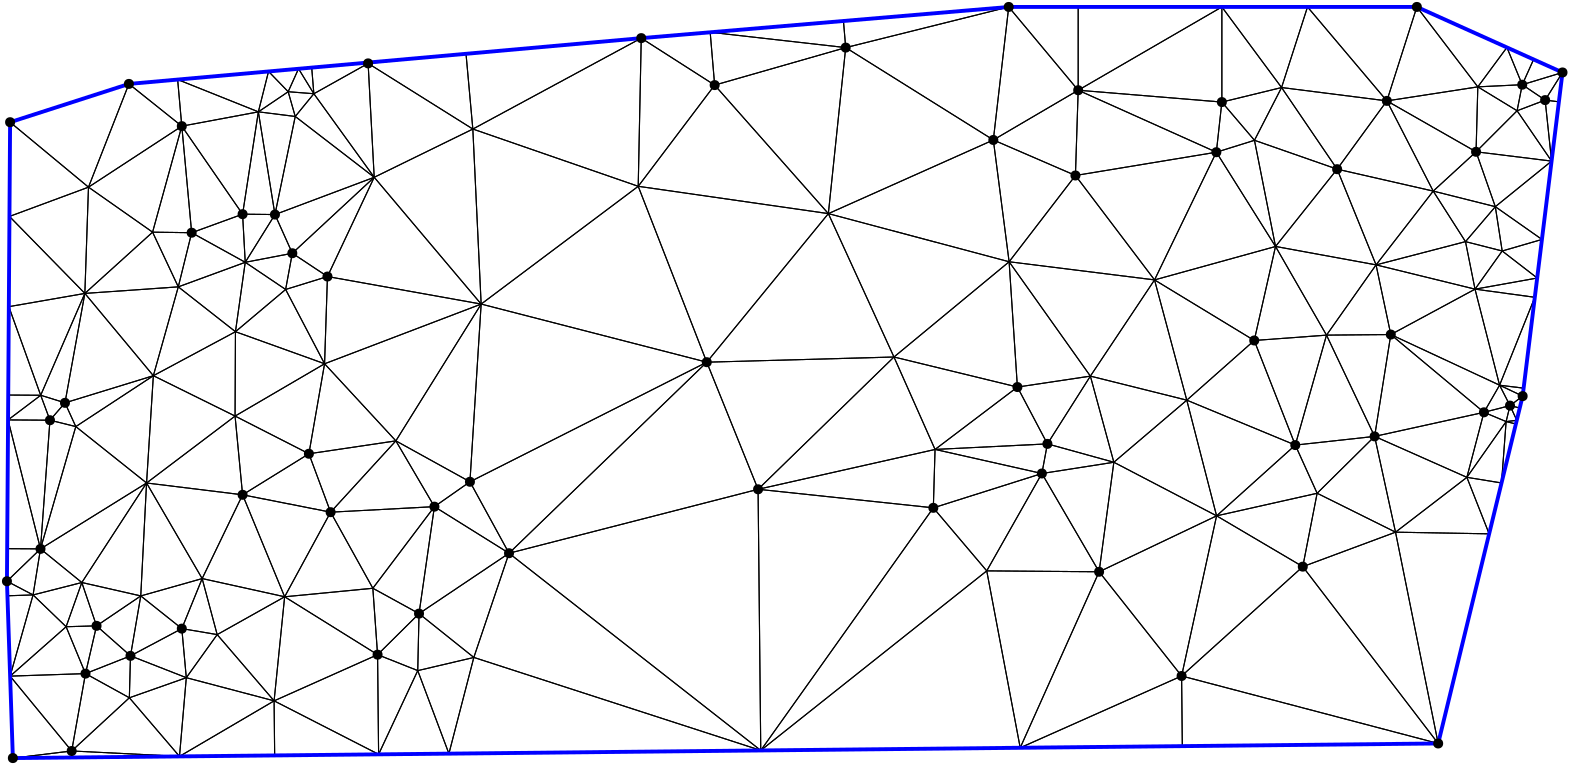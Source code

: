 <?xml version="1.0"?>
<!DOCTYPE ipe SYSTEM "ipe.dtd">
<ipe version="70218" creator="Ipe 7.2.24">
<info created="D:20221020151441" modified="D:20221020151441"/>
<ipestyle name="basic">
<symbol name="mark/disk(sx)" transformations="translations">
<path fill="sym-stroke">
0.6 0 0 0.6 0 0 e
</path>
</symbol>
<anglesize name="22.5 deg" value="22.5"/>
<anglesize name="30 deg" value="30"/>
<anglesize name="45 deg" value="45"/>
<anglesize name="60 deg" value="60"/>
<anglesize name="90 deg" value="90"/>
<arrowsize name="large" value="10"/>
<arrowsize name="small" value="5"/>
<arrowsize name="tiny" value="3"/>
<color name="blue" value="0 0 1"/>
<color name="gray" value="0.745"/>
<color name="green" value="0 1 0"/>
<color name="red" value="1 0 0"/>
<color name="pink" value="1 0.753 0.796"/>
<pen name="heavier" value="0.8"/>
<pen name="fat" value="1.4"/>
<pen name="ultrafat" value="2"/>
<gridsize name="16 pts (~6 mm)" value="16"/>
<gridsize name="32 pts (~12 mm)" value="32"/>
<gridsize name="4 pts" value="4"/>
<gridsize name="8 pts (~3 mm)" value="8"/>
<opacity name="10%" value="0.1"/>
<opacity name="25%" value="0.25"/>
<opacity name="50%" value="0.5"/>
<opacity name="75%" value="0.75"/>
<symbolsize name="large" value="5"/>
<symbolsize name="small" value="2"/>
<symbolsize name="tiny" value="1.1"/>
<textsize name="huge" value="\huge"/>
<textsize name="large" value="\large"/>
<textsize name="small" value="\small"/>
<textsize name="tiny" value="	iny"/>
<tiling name="falling" angle="-60" step="4" width="1"/>
<tiling name="rising" angle="30" step="4" width="1"/>
</ipestyle>
<page>
<layer name="hull"/>
<layer name="constraints"/>
<layer name="triangulation"/>
<layer name="obtuse"/>
<layer name="blub"/>
<layer name="problems"/>
<view layers="hull constraints triangulation obtuse blub" active="triangulation"/>
<path layer="triangulation" stroke="black">
44.2771 302.409 m 
17.1437 301.5 l 
</path>
<path layer="triangulation" stroke="black">
17.1437 301.5 m 
39.3037 274.558 l 
</path>
<path layer="triangulation" stroke="black">
39.3037 274.558 m 
44.2771 302.409 l 
</path>
<path layer="triangulation" stroke="black">
186.715 435.441 m 
182.679 371.467 l 
</path>
<path layer="triangulation" stroke="black">
182.679 371.467 m 
267.936 414.522 l 
</path>
<path layer="triangulation" stroke="black">
267.936 414.522 m 
186.715 435.441 l 
</path>
<path layer="triangulation" stroke="black">
91.6816 316.452 m 
78.9485 318.607 l 
</path>
<path layer="triangulation" stroke="black">
78.9485 318.607 m 
80.5694 300.939 l 
</path>
<path layer="triangulation" stroke="black">
80.5694 300.939 m 
91.6816 316.452 l 
</path>
<path layer="triangulation" stroke="black">
60.0697 293.71 m 
44.2771 302.409 l 
</path>
<path layer="triangulation" stroke="black">
44.2771 302.409 m 
39.3037 274.558 l 
</path>
<path layer="triangulation" stroke="black">
39.3037 274.558 m 
60.0697 293.71 l 
</path>
<path layer="triangulation" stroke="black">
196.746 345.748 m 
182.679 371.467 l 
</path>
<path layer="triangulation" stroke="black">
182.679 371.467 m 
169.89 362.515 l 
</path>
<path layer="triangulation" stroke="black">
169.89 362.515 m 
196.746 345.748 l 
</path>
<path layer="triangulation" stroke="black">
196.746 345.748 m 
267.936 414.522 l 
</path>
<path layer="triangulation" stroke="black">
267.936 414.522 m 
182.679 371.467 l 
</path>
<path layer="triangulation" stroke="black">
182.679 371.467 m 
196.746 345.748 l 
</path>
<path layer="triangulation" stroke="black">
25.4019 330.734 m 
28.0782 347.311 l 
</path>
<path layer="triangulation" stroke="black">
28.0782 347.311 m 
16 335.659 l 
</path>
<path layer="triangulation" stroke="black">
16 335.659 m 
25.4019 330.734 l 
</path>
<path layer="triangulation" stroke="black">
148.214 481.087 m 
146.018 522.089 l 
</path>
<path layer="triangulation" stroke="black">
146.018 522.089 m 
126.487 511.166 l 
</path>
<path layer="triangulation" stroke="black">
126.487 511.166 m 
148.214 481.087 l 
</path>
<path layer="triangulation" stroke="black">
130.347 413.955 m 
98.1235 395.123 l 
</path>
<path layer="triangulation" stroke="black">
98.1235 395.123 m 
124.703 381.556 l 
</path>
<path layer="triangulation" stroke="black">
124.703 381.556 m 
130.347 413.955 l 
</path>
<path layer="triangulation" stroke="black">
98.2633 425.492 m 
101.785 450.483 l 
</path>
<path layer="triangulation" stroke="black">
101.785 450.483 m 
77.6842 441.642 l 
</path>
<path layer="triangulation" stroke="black">
77.6842 441.642 m 
98.2633 425.492 l 
</path>
<path layer="triangulation" stroke="black">
115.971 330.07 m 
86.277 336.622 l 
</path>
<path layer="triangulation" stroke="black">
86.277 336.622 m 
91.6816 316.452 l 
</path>
<path layer="triangulation" stroke="black">
91.6816 316.452 m 
115.971 330.07 l 
</path>
<path layer="triangulation" stroke="black">
453.371 542.409 m 
401.648 512.426 l 
</path>
<path layer="triangulation" stroke="black">
401.648 512.426 m 
453.371 508.163 l 
</path>
<path layer="triangulation" stroke="black">
453.371 508.163 m 
453.371 542.409 l 
</path>
<path layer="triangulation" stroke="black">
182.679 371.467 m 
186.715 435.441 l 
</path>
<path layer="triangulation" stroke="black">
186.715 435.441 m 
156.01 386.199 l 
</path>
<path layer="triangulation" stroke="black">
156.01 386.199 m 
182.679 371.467 l 
</path>
<path layer="triangulation" stroke="black">
465.107 494.401 m 
453.371 508.163 l 
</path>
<path layer="triangulation" stroke="black">
453.371 508.163 m 
451.382 490.117 l 
</path>
<path layer="triangulation" stroke="black">
451.382 490.117 m 
465.107 494.401 l 
</path>
<path layer="triangulation" stroke="black">
148.214 481.087 m 
126.487 511.166 l 
</path>
<path layer="triangulation" stroke="black">
126.487 511.166 m 
119.787 502.981 l 
</path>
<path layer="triangulation" stroke="black">
119.787 502.981 m 
148.214 481.087 l 
</path>
<path layer="triangulation" stroke="black">
545.513 513.643 m 
523.567 542.409 l 
</path>
<path layer="triangulation" stroke="black">
523.567 542.409 m 
512.767 508.59 l 
</path>
<path layer="triangulation" stroke="black">
512.767 508.59 m 
545.513 513.643 l 
</path>
<path layer="triangulation" stroke="black">
429.132 444.141 m 
451.382 490.117 l 
</path>
<path layer="triangulation" stroke="black">
451.382 490.117 m 
400.654 481.734 l 
</path>
<path layer="triangulation" stroke="black">
400.654 481.734 m 
429.132 444.141 l 
</path>
<path layer="triangulation" stroke="black">
371.098 494.522 m 
401.648 512.426 l 
</path>
<path layer="triangulation" stroke="black">
401.648 512.426 m 
376.639 542.409 l 
</path>
<path layer="triangulation" stroke="black">
376.639 542.409 m 
371.098 494.522 l 
</path>
<path layer="triangulation" stroke="black">
491.039 424.262 m 
514.188 424.469 l 
</path>
<path layer="triangulation" stroke="black">
514.188 424.469 m 
508.88 449.55 l 
</path>
<path layer="triangulation" stroke="black">
508.88 449.55 m 
491.039 424.262 l 
</path>
<path layer="triangulation" stroke="black">
529.455 476.114 m 
512.767 508.59 l 
</path>
<path layer="triangulation" stroke="black">
512.767 508.59 m 
494.863 484.007 l 
</path>
<path layer="triangulation" stroke="black">
494.863 484.007 m 
529.455 476.114 l 
</path>
<path layer="triangulation" stroke="black">
487.667 367.337 m 
482.501 340.917 l 
</path>
<path layer="triangulation" stroke="black">
482.501 340.917 m 
515.887 353.327 l 
</path>
<path layer="triangulation" stroke="black">
515.887 353.327 m 
487.667 367.337 l 
</path>
<path layer="triangulation" stroke="black">
429.132 444.141 m 
400.654 481.734 l 
</path>
<path layer="triangulation" stroke="black">
400.654 481.734 m 
376.78 450.674 l 
</path>
<path layer="triangulation" stroke="black">
376.78 450.674 m 
429.132 444.141 l 
</path>
<path layer="triangulation" stroke="black">
414.485 378.497 m 
388.575 374.451 l 
</path>
<path layer="triangulation" stroke="black">
388.575 374.451 m 
409.179 339.069 l 
</path>
<path layer="triangulation" stroke="black">
409.179 339.069 m 
414.485 378.497 l 
</path>
<path layer="triangulation" stroke="black">
529.455 476.114 m 
551.814 470.501 l 
</path>
<path layer="triangulation" stroke="black">
551.814 470.501 m 
544.881 490.259 l 
</path>
<path layer="triangulation" stroke="black">
544.881 490.259 m 
529.455 476.114 l 
</path>
<path layer="triangulation" stroke="black">
60.476 308.803 m 
60.0697 293.71 l 
</path>
<path layer="triangulation" stroke="black">
60.0697 293.71 m 
80.5694 300.939 l 
</path>
<path layer="triangulation" stroke="black">
80.5694 300.939 m 
60.476 308.803 l 
</path>
<path layer="triangulation" stroke="black">
39.3277 272.217 m 
39.3037 274.558 l 
</path>
<path layer="triangulation" stroke="black">
39.3037 274.558 m 
18.1314 272 l 
</path>
<path layer="triangulation" stroke="black">
18.1314 272 m 
39.3277 272.217 l 
</path>
<path layer="triangulation" stroke="black">
451.474 359.208 m 
438.877 301.556 l 
</path>
<path layer="triangulation" stroke="black">
438.877 301.556 m 
482.501 340.917 l 
</path>
<path layer="triangulation" stroke="black">
482.501 340.917 m 
451.474 359.208 l 
</path>
<path layer="triangulation" stroke="black">
48.2558 319.602 m 
44.2771 302.409 l 
</path>
<path layer="triangulation" stroke="black">
44.2771 302.409 m 
60.476 308.803 l 
</path>
<path layer="triangulation" stroke="black">
60.476 308.803 m 
48.2558 319.602 l 
</path>
<path layer="triangulation" stroke="black">
64.1733 330.374 m 
48.2558 319.602 l 
</path>
<path layer="triangulation" stroke="black">
48.2558 319.602 m 
60.476 308.803 l 
</path>
<path layer="triangulation" stroke="black">
60.476 308.803 m 
64.1733 330.374 l 
</path>
<path layer="triangulation" stroke="black">
60.0697 293.71 m 
39.3037 274.558 l 
</path>
<path layer="triangulation" stroke="black">
39.3037 274.558 m 
78.1154 272.615 l 
</path>
<path layer="triangulation" stroke="black">
78.1154 272.615 m 
60.0697 293.71 l 
</path>
<path layer="triangulation" stroke="black">
169.89 362.515 m 
132.519 360.526 l 
</path>
<path layer="triangulation" stroke="black">
132.519 360.526 m 
147.722 333.138 l 
</path>
<path layer="triangulation" stroke="black">
147.722 333.138 m 
169.89 362.515 l 
</path>
<path layer="triangulation" stroke="black">
287.372 274.759 m 
184.078 308.23 l 
</path>
<path layer="triangulation" stroke="black">
184.078 308.23 m 
175.108 273.608 l 
</path>
<path layer="triangulation" stroke="black">
175.108 273.608 m 
287.372 274.759 l 
</path>
<path layer="triangulation" stroke="black">
147.722 333.138 m 
164.348 324.007 l 
</path>
<path layer="triangulation" stroke="black">
164.348 324.007 m 
169.89 362.515 l 
</path>
<path layer="triangulation" stroke="black">
169.89 362.515 m 
147.722 333.138 l 
</path>
<path layer="triangulation" stroke="black">
164.348 324.007 m 
196.746 345.748 l 
</path>
<path layer="triangulation" stroke="black">
196.746 345.748 m 
169.89 362.515 l 
</path>
<path layer="triangulation" stroke="black">
169.89 362.515 m 
164.348 324.007 l 
</path>
<path layer="triangulation" stroke="black">
149.428 309.229 m 
163.889 303.488 l 
</path>
<path layer="triangulation" stroke="black">
163.889 303.488 m 
164.348 324.007 l 
</path>
<path layer="triangulation" stroke="black">
164.348 324.007 m 
149.428 309.229 l 
</path>
<path layer="triangulation" stroke="black">
186.715 435.441 m 
243.257 477.838 l 
</path>
<path layer="triangulation" stroke="black">
243.257 477.838 m 
183.719 498.451 l 
</path>
<path layer="triangulation" stroke="black">
183.719 498.451 m 
186.715 435.441 l 
</path>
<path layer="triangulation" stroke="black">
182.679 371.467 m 
156.01 386.199 l 
</path>
<path layer="triangulation" stroke="black">
156.01 386.199 m 
169.89 362.515 l 
</path>
<path layer="triangulation" stroke="black">
169.89 362.515 m 
182.679 371.467 l 
</path>
<path layer="triangulation" stroke="black">
101.785 450.483 m 
116.324 440.701 l 
</path>
<path layer="triangulation" stroke="black">
116.324 440.701 m 
118.735 453.741 l 
</path>
<path layer="triangulation" stroke="black">
118.735 453.741 m 
101.785 450.483 l 
</path>
<path layer="triangulation" stroke="black">
124.703 381.556 m 
100.831 366.778 l 
</path>
<path layer="triangulation" stroke="black">
100.831 366.778 m 
132.519 360.526 l 
</path>
<path layer="triangulation" stroke="black">
132.519 360.526 m 
124.703 381.556 l 
</path>
<path layer="triangulation" stroke="black">
98.1235 395.123 m 
68.7066 409.656 l 
</path>
<path layer="triangulation" stroke="black">
68.7066 409.656 m 
66.261 371.031 l 
</path>
<path layer="triangulation" stroke="black">
66.261 371.031 m 
98.1235 395.123 l 
</path>
<path layer="triangulation" stroke="black">
40.785 391.338 m 
66.261 371.031 l 
</path>
<path layer="triangulation" stroke="black">
66.261 371.031 m 
68.7066 409.656 l 
</path>
<path layer="triangulation" stroke="black">
68.7066 409.656 m 
40.785 391.338 l 
</path>
<path layer="triangulation" stroke="black">
78.9485 318.607 m 
64.1733 330.374 l 
</path>
<path layer="triangulation" stroke="black">
64.1733 330.374 m 
60.476 308.803 l 
</path>
<path layer="triangulation" stroke="black">
60.476 308.803 m 
78.9485 318.607 l 
</path>
<path layer="triangulation" stroke="black">
25.4019 330.734 m 
16 335.659 l 
</path>
<path layer="triangulation" stroke="black">
16 335.659 m 
16.1752 330.425 l 
</path>
<path layer="triangulation" stroke="black">
16.1752 330.425 m 
25.4019 330.734 l 
</path>
<path layer="triangulation" stroke="black">
16.3995 393.738 m 
28.0782 347.311 l 
</path>
<path layer="triangulation" stroke="black">
28.0782 347.311 m 
31.4885 393.634 l 
</path>
<path layer="triangulation" stroke="black">
31.4885 393.634 m 
16.3995 393.738 l 
</path>
<path layer="triangulation" stroke="black">
66.261 371.031 m 
28.0782 347.311 l 
</path>
<path layer="triangulation" stroke="black">
28.0782 347.311 m 
42.9544 335.204 l 
</path>
<path layer="triangulation" stroke="black">
42.9544 335.204 m 
66.261 371.031 l 
</path>
<path layer="triangulation" stroke="black">
28.1493 402.614 m 
31.4885 393.634 l 
</path>
<path layer="triangulation" stroke="black">
31.4885 393.634 m 
36.8881 399.886 l 
</path>
<path layer="triangulation" stroke="black">
36.8881 399.886 m 
28.1493 402.614 l 
</path>
<path layer="triangulation" stroke="black">
59.9076 514.7 m 
45.3533 477.532 l 
</path>
<path layer="triangulation" stroke="black">
45.3533 477.532 m 
78.9485 499.496 l 
</path>
<path layer="triangulation" stroke="black">
78.9485 499.496 m 
59.9076 514.7 l 
</path>
<path layer="triangulation" stroke="black">
112.483 467.666 m 
106.51 504.645 l 
</path>
<path layer="triangulation" stroke="black">
106.51 504.645 m 
100.831 467.808 l 
</path>
<path layer="triangulation" stroke="black">
100.831 467.808 m 
112.483 467.666 l 
</path>
<path layer="triangulation" stroke="black">
77.6842 441.642 m 
44.0482 439.28 l 
</path>
<path layer="triangulation" stroke="black">
44.0482 439.28 m 
68.7066 409.656 l 
</path>
<path layer="triangulation" stroke="black">
68.7066 409.656 m 
77.6842 441.642 l 
</path>
<path layer="triangulation" stroke="black">
44.0482 439.28 m 
36.8881 399.886 l 
</path>
<path layer="triangulation" stroke="black">
36.8881 399.886 m 
68.7066 409.656 l 
</path>
<path layer="triangulation" stroke="black">
68.7066 409.656 m 
44.0482 439.28 l 
</path>
<path layer="triangulation" stroke="black">
17.1368 500.917 m 
45.3533 477.532 l 
</path>
<path layer="triangulation" stroke="black">
45.3533 477.532 m 
59.9076 514.7 l 
</path>
<path layer="triangulation" stroke="black">
59.9076 514.7 m 
17.1368 500.917 l 
</path>
<path layer="triangulation" stroke="black">
183.719 498.451 m 
243.257 477.838 l 
</path>
<path layer="triangulation" stroke="black">
243.257 477.838 m 
244.348 531.183 l 
</path>
<path layer="triangulation" stroke="black">
244.348 531.183 m 
183.719 498.451 l 
</path>
<path layer="triangulation" stroke="black">
401.648 512.426 m 
451.382 490.117 l 
</path>
<path layer="triangulation" stroke="black">
451.382 490.117 m 
453.371 508.163 l 
</path>
<path layer="triangulation" stroke="black">
453.371 508.163 m 
401.648 512.426 l 
</path>
<path layer="triangulation" stroke="black">
181.264 525.545 m 
146.018 522.089 l 
</path>
<path layer="triangulation" stroke="black">
146.018 522.089 m 
183.719 498.451 l 
</path>
<path layer="triangulation" stroke="black">
183.719 498.451 m 
181.264 525.545 l 
</path>
<path layer="triangulation" stroke="black">
110.171 519.192 m 
77.4496 516.268 l 
</path>
<path layer="triangulation" stroke="black">
77.4496 516.268 m 
106.51 504.645 l 
</path>
<path layer="triangulation" stroke="black">
106.51 504.645 m 
110.171 519.192 l 
</path>
<path layer="triangulation" stroke="black">
112.483 467.666 m 
100.831 467.808 l 
</path>
<path layer="triangulation" stroke="black">
100.831 467.808 m 
101.785 450.483 l 
</path>
<path layer="triangulation" stroke="black">
101.785 450.483 m 
112.483 467.666 l 
</path>
<path layer="triangulation" stroke="black">
78.9485 499.496 m 
82.5009 461.13 l 
</path>
<path layer="triangulation" stroke="black">
82.5009 461.13 m 
100.831 467.808 l 
</path>
<path layer="triangulation" stroke="black">
100.831 467.808 m 
78.9485 499.496 l 
</path>
<path layer="triangulation" stroke="black">
131.382 445.357 m 
148.214 481.087 l 
</path>
<path layer="triangulation" stroke="black">
148.214 481.087 m 
118.735 453.741 l 
</path>
<path layer="triangulation" stroke="black">
118.735 453.741 m 
131.382 445.357 l 
</path>
<path layer="triangulation" stroke="black">
106.51 504.645 m 
78.9485 499.496 l 
</path>
<path layer="triangulation" stroke="black">
78.9485 499.496 m 
100.831 467.808 l 
</path>
<path layer="triangulation" stroke="black">
100.831 467.808 m 
106.51 504.645 l 
</path>
<path layer="triangulation" stroke="black">
286.409 368.767 m 
267.936 414.522 l 
</path>
<path layer="triangulation" stroke="black">
267.936 414.522 m 
196.746 345.748 l 
</path>
<path layer="triangulation" stroke="black">
196.746 345.748 m 
286.409 368.767 l 
</path>
<path layer="triangulation" stroke="black">
429.132 444.141 m 
472.689 456.179 l 
</path>
<path layer="triangulation" stroke="black">
472.689 456.179 m 
451.382 490.117 l 
</path>
<path layer="triangulation" stroke="black">
451.382 490.117 m 
429.132 444.141 l 
</path>
<path layer="triangulation" stroke="black">
169.89 362.515 m 
156.01 386.199 l 
</path>
<path layer="triangulation" stroke="black">
156.01 386.199 m 
132.519 360.526 l 
</path>
<path layer="triangulation" stroke="black">
132.519 360.526 m 
169.89 362.515 l 
</path>
<path layer="triangulation" stroke="black">
101.785 450.483 m 
118.735 453.741 l 
</path>
<path layer="triangulation" stroke="black">
118.735 453.741 m 
112.483 467.666 l 
</path>
<path layer="triangulation" stroke="black">
112.483 467.666 m 
101.785 450.483 l 
</path>
<path layer="triangulation" stroke="black">
429.132 444.141 m 
406.037 409.507 l 
</path>
<path layer="triangulation" stroke="black">
406.037 409.507 m 
440.742 400.846 l 
</path>
<path layer="triangulation" stroke="black">
440.742 400.846 m 
429.132 444.141 l 
</path>
<path layer="triangulation" stroke="black">
406.037 409.507 m 
379.766 405.57 l 
</path>
<path layer="triangulation" stroke="black">
379.766 405.57 m 
390.565 385.108 l 
</path>
<path layer="triangulation" stroke="black">
390.565 385.108 m 
406.037 409.507 l 
</path>
<path layer="triangulation" stroke="black">
311.707 468.006 m 
371.098 494.522 l 
</path>
<path layer="triangulation" stroke="black">
371.098 494.522 m 
317.954 527.773 l 
</path>
<path layer="triangulation" stroke="black">
317.954 527.773 m 
311.707 468.006 l 
</path>
<path layer="triangulation" stroke="black">
400.654 481.734 m 
451.382 490.117 l 
</path>
<path layer="triangulation" stroke="black">
451.382 490.117 m 
401.648 512.426 l 
</path>
<path layer="triangulation" stroke="black">
401.648 512.426 m 
400.654 481.734 l 
</path>
<path layer="triangulation" stroke="black">
317.954 527.773 m 
371.098 494.522 l 
</path>
<path layer="triangulation" stroke="black">
371.098 494.522 m 
376.639 542.409 l 
</path>
<path layer="triangulation" stroke="black">
376.639 542.409 m 
317.954 527.773 l 
</path>
<path layer="triangulation" stroke="black">
371.098 494.522 m 
400.654 481.734 l 
</path>
<path layer="triangulation" stroke="black">
400.654 481.734 m 
401.648 512.426 l 
</path>
<path layer="triangulation" stroke="black">
401.648 512.426 m 
371.098 494.522 l 
</path>
<path layer="triangulation" stroke="black">
311.707 468.006 m 
270.778 514.274 l 
</path>
<path layer="triangulation" stroke="black">
270.778 514.274 m 
243.257 477.838 l 
</path>
<path layer="triangulation" stroke="black">
243.257 477.838 m 
311.707 468.006 l 
</path>
<path layer="triangulation" stroke="black">
317.14 537.36 m 
317.954 527.773 l 
</path>
<path layer="triangulation" stroke="black">
317.954 527.773 m 
376.639 542.409 l 
</path>
<path layer="triangulation" stroke="black">
376.639 542.409 m 
317.14 537.36 l 
</path>
<path layer="triangulation" stroke="black">
269.164 533.289 m 
270.778 514.274 l 
</path>
<path layer="triangulation" stroke="black">
270.778 514.274 m 
317.954 527.773 l 
</path>
<path layer="triangulation" stroke="black">
317.954 527.773 m 
269.164 533.289 l 
</path>
<path layer="triangulation" stroke="black">
553.348 406.238 m 
547.723 396.476 l 
</path>
<path layer="triangulation" stroke="black">
547.723 396.476 m 
557.101 398.892 l 
</path>
<path layer="triangulation" stroke="black">
557.101 398.892 m 
553.348 406.238 l 
</path>
<path layer="triangulation" stroke="black">
555.986 527.824 m 
523.567 542.409 l 
</path>
<path layer="triangulation" stroke="black">
523.567 542.409 m 
545.513 513.643 l 
</path>
<path layer="triangulation" stroke="black">
545.513 513.643 m 
555.986 527.824 l 
</path>
<path layer="triangulation" stroke="black">
474.863 513.393 m 
453.371 508.163 l 
</path>
<path layer="triangulation" stroke="black">
453.371 508.163 m 
465.107 494.401 l 
</path>
<path layer="triangulation" stroke="black">
465.107 494.401 m 
474.863 513.393 l 
</path>
<path layer="triangulation" stroke="black">
559.65 505.036 m 
561.506 514.416 l 
</path>
<path layer="triangulation" stroke="black">
561.506 514.416 m 
545.513 513.643 l 
</path>
<path layer="triangulation" stroke="black">
545.513 513.643 m 
559.65 505.036 l 
</path>
<path layer="triangulation" stroke="black">
569.748 508.874 m 
576 518.821 l 
</path>
<path layer="triangulation" stroke="black">
576 518.821 m 
561.506 514.416 l 
</path>
<path layer="triangulation" stroke="black">
561.506 514.416 m 
569.748 508.874 l 
</path>
<path layer="triangulation" stroke="black">
559.65 505.036 m 
545.513 513.643 l 
</path>
<path layer="triangulation" stroke="black">
545.513 513.643 m 
544.881 490.259 l 
</path>
<path layer="triangulation" stroke="black">
544.881 490.259 m 
559.65 505.036 l 
</path>
<path layer="triangulation" stroke="black">
474.863 513.393 m 
453.371 542.409 l 
</path>
<path layer="triangulation" stroke="black">
453.371 542.409 m 
453.371 508.163 l 
</path>
<path layer="triangulation" stroke="black">
453.371 508.163 m 
474.863 513.393 l 
</path>
<path layer="triangulation" stroke="black">
479.801 384.682 m 
508.362 387.808 l 
</path>
<path layer="triangulation" stroke="black">
508.362 387.808 m 
491.039 424.262 l 
</path>
<path layer="triangulation" stroke="black">
491.039 424.262 m 
479.801 384.682 l 
</path>
<path layer="triangulation" stroke="black">
474.863 513.393 m 
484.206 542.409 l 
</path>
<path layer="triangulation" stroke="black">
484.206 542.409 m 
453.371 542.409 l 
</path>
<path layer="triangulation" stroke="black">
453.371 542.409 m 
474.863 513.393 l 
</path>
<path layer="triangulation" stroke="black">
547.723 396.476 m 
514.188 424.469 l 
</path>
<path layer="triangulation" stroke="black">
514.188 424.469 m 
508.362 387.808 l 
</path>
<path layer="triangulation" stroke="black">
508.362 387.808 m 
547.723 396.476 l 
</path>
<path layer="triangulation" stroke="black">
562.002 405.172 m 
553.348 406.238 l 
</path>
<path layer="triangulation" stroke="black">
553.348 406.238 m 
561.648 402.302 l 
</path>
<path layer="triangulation" stroke="black">
561.648 402.302 m 
562.002 405.172 l 
</path>
<path layer="triangulation" stroke="black">
555.704 393.14 m 
559.213 392.287 l 
</path>
<path layer="triangulation" stroke="black">
559.213 392.287 m 
559.533 393.604 l 
</path>
<path layer="triangulation" stroke="black">
559.533 393.604 m 
555.704 393.14 l 
</path>
<path layer="triangulation" stroke="black">
551.814 470.501 m 
572.07 486.91 l 
</path>
<path layer="triangulation" stroke="black">
572.07 486.91 m 
544.881 490.259 l 
</path>
<path layer="triangulation" stroke="black">
544.881 490.259 m 
551.814 470.501 l 
</path>
<path layer="triangulation" stroke="black">
414.485 378.497 m 
409.179 339.069 l 
</path>
<path layer="triangulation" stroke="black">
409.179 339.069 m 
451.474 359.208 l 
</path>
<path layer="triangulation" stroke="black">
451.474 359.208 m 
414.485 378.497 l 
</path>
<path layer="triangulation" stroke="black">
508.362 387.808 m 
514.188 424.469 l 
</path>
<path layer="triangulation" stroke="black">
514.188 424.469 m 
491.039 424.262 l 
</path>
<path layer="triangulation" stroke="black">
491.039 424.262 m 
508.362 387.808 l 
</path>
<path layer="triangulation" stroke="black">
196.746 345.748 m 
164.348 324.007 l 
</path>
<path layer="triangulation" stroke="black">
164.348 324.007 m 
184.078 308.23 l 
</path>
<path layer="triangulation" stroke="black">
184.078 308.23 m 
196.746 345.748 l 
</path>
<path layer="triangulation" stroke="black">
440.742 400.846 m 
465.023 422.337 l 
</path>
<path layer="triangulation" stroke="black">
465.023 422.337 m 
429.132 444.141 l 
</path>
<path layer="triangulation" stroke="black">
429.132 444.141 m 
440.742 400.846 l 
</path>
<path layer="triangulation" stroke="black">
379.766 405.57 m 
350.116 383.111 l 
</path>
<path layer="triangulation" stroke="black">
350.116 383.111 m 
390.565 385.108 l 
</path>
<path layer="triangulation" stroke="black">
390.565 385.108 m 
379.766 405.57 l 
</path>
<path layer="triangulation" stroke="black">
349.499 362.089 m 
368.727 339.398 l 
</path>
<path layer="triangulation" stroke="black">
368.727 339.398 m 
388.575 374.451 l 
</path>
<path layer="triangulation" stroke="black">
388.575 374.451 m 
349.499 362.089 l 
</path>
<path layer="triangulation" stroke="black">
311.707 468.006 m 
335.327 416.388 l 
</path>
<path layer="triangulation" stroke="black">
335.327 416.388 m 
376.78 450.674 l 
</path>
<path layer="triangulation" stroke="black">
376.78 450.674 m 
311.707 468.006 l 
</path>
<path layer="triangulation" stroke="black">
350.116 383.111 m 
349.499 362.089 l 
</path>
<path layer="triangulation" stroke="black">
349.499 362.089 m 
388.575 374.451 l 
</path>
<path layer="triangulation" stroke="black">
388.575 374.451 m 
350.116 383.111 l 
</path>
<path layer="triangulation" stroke="black">
390.565 385.108 m 
350.116 383.111 l 
</path>
<path layer="triangulation" stroke="black">
350.116 383.111 m 
388.575 374.451 l 
</path>
<path layer="triangulation" stroke="black">
388.575 374.451 m 
390.565 385.108 l 
</path>
<path layer="triangulation" stroke="black">
175.108 273.608 m 
163.889 303.488 l 
</path>
<path layer="triangulation" stroke="black">
163.889 303.488 m 
149.796 273.349 l 
</path>
<path layer="triangulation" stroke="black">
149.796 273.349 m 
175.108 273.608 l 
</path>
<path layer="triangulation" stroke="black">
164.348 324.007 m 
163.889 303.488 l 
</path>
<path layer="triangulation" stroke="black">
163.889 303.488 m 
184.078 308.23 l 
</path>
<path layer="triangulation" stroke="black">
184.078 308.23 m 
164.348 324.007 l 
</path>
<path layer="triangulation" stroke="black">
349.499 362.089 m 
350.116 383.111 l 
</path>
<path layer="triangulation" stroke="black">
350.116 383.111 m 
286.409 368.767 l 
</path>
<path layer="triangulation" stroke="black">
286.409 368.767 m 
349.499 362.089 l 
</path>
<path layer="triangulation" stroke="black">
555.704 393.14 m 
547.723 396.476 l 
</path>
<path layer="triangulation" stroke="black">
547.723 396.476 m 
541.573 373.067 l 
</path>
<path layer="triangulation" stroke="black">
541.573 373.067 m 
555.704 393.14 l 
</path>
<path layer="triangulation" stroke="black">
555.704 393.14 m 
557.101 398.892 l 
</path>
<path layer="triangulation" stroke="black">
557.101 398.892 m 
547.723 396.476 l 
</path>
<path layer="triangulation" stroke="black">
547.723 396.476 m 
555.704 393.14 l 
</path>
<path layer="triangulation" stroke="black">
409.179 339.069 m 
388.575 374.451 l 
</path>
<path layer="triangulation" stroke="black">
388.575 374.451 m 
368.727 339.398 l 
</path>
<path layer="triangulation" stroke="black">
368.727 339.398 m 
409.179 339.069 l 
</path>
<path layer="triangulation" stroke="black">
112.176 292.601 m 
149.796 273.349 l 
</path>
<path layer="triangulation" stroke="black">
149.796 273.349 m 
149.428 309.229 l 
</path>
<path layer="triangulation" stroke="black">
149.428 309.229 m 
112.176 292.601 l 
</path>
<path layer="triangulation" stroke="black">
451.474 359.208 m 
482.501 340.917 l 
</path>
<path layer="triangulation" stroke="black">
482.501 340.917 m 
487.667 367.337 l 
</path>
<path layer="triangulation" stroke="black">
487.667 367.337 m 
451.474 359.208 l 
</path>
<path layer="triangulation" stroke="black">
438.877 301.556 m 
531.24 277.258 l 
</path>
<path layer="triangulation" stroke="black">
531.24 277.258 m 
482.501 340.917 l 
</path>
<path layer="triangulation" stroke="black">
482.501 340.917 m 
438.877 301.556 l 
</path>
<path layer="triangulation" stroke="black">
100.831 366.778 m 
86.277 336.622 l 
</path>
<path layer="triangulation" stroke="black">
86.277 336.622 m 
115.971 330.07 l 
</path>
<path layer="triangulation" stroke="black">
115.971 330.07 m 
100.831 366.778 l 
</path>
<path layer="triangulation" stroke="black">
149.428 309.229 m 
164.348 324.007 l 
</path>
<path layer="triangulation" stroke="black">
164.348 324.007 m 
147.722 333.138 l 
</path>
<path layer="triangulation" stroke="black">
147.722 333.138 m 
149.428 309.229 l 
</path>
<path layer="triangulation" stroke="black">
130.347 413.955 m 
116.324 440.701 l 
</path>
<path layer="triangulation" stroke="black">
116.324 440.701 m 
98.2633 425.492 l 
</path>
<path layer="triangulation" stroke="black">
98.2633 425.492 m 
130.347 413.955 l 
</path>
<path layer="triangulation" stroke="black">
82.5009 461.13 m 
68.4291 461.332 l 
</path>
<path layer="triangulation" stroke="black">
68.4291 461.332 m 
77.6842 441.642 l 
</path>
<path layer="triangulation" stroke="black">
77.6842 441.642 m 
82.5009 461.13 l 
</path>
<path layer="triangulation" stroke="black">
78.9485 499.496 m 
68.4291 461.332 l 
</path>
<path layer="triangulation" stroke="black">
68.4291 461.332 m 
82.5009 461.13 l 
</path>
<path layer="triangulation" stroke="black">
82.5009 461.13 m 
78.9485 499.496 l 
</path>
<path layer="triangulation" stroke="black">
44.0482 439.28 m 
16.68 434.515 l 
</path>
<path layer="triangulation" stroke="black">
16.68 434.515 m 
28.1493 402.614 l 
</path>
<path layer="triangulation" stroke="black">
28.1493 402.614 m 
44.0482 439.28 l 
</path>
<path layer="triangulation" stroke="black">
270.778 514.274 m 
311.707 468.006 l 
</path>
<path layer="triangulation" stroke="black">
311.707 468.006 m 
317.954 527.773 l 
</path>
<path layer="triangulation" stroke="black">
317.954 527.773 m 
270.778 514.274 l 
</path>
<path layer="triangulation" stroke="black">
335.327 416.388 m 
379.766 405.57 l 
</path>
<path layer="triangulation" stroke="black">
379.766 405.57 m 
376.78 450.674 l 
</path>
<path layer="triangulation" stroke="black">
376.78 450.674 m 
335.327 416.388 l 
</path>
<path layer="triangulation" stroke="black">
572.07 486.91 m 
569.748 508.874 l 
</path>
<path layer="triangulation" stroke="black">
569.748 508.874 m 
559.65 505.036 l 
</path>
<path layer="triangulation" stroke="black">
559.65 505.036 m 
572.07 486.91 l 
</path>
<path layer="triangulation" stroke="black">
130.347 413.955 m 
156.01 386.199 l 
</path>
<path layer="triangulation" stroke="black">
156.01 386.199 m 
186.715 435.441 l 
</path>
<path layer="triangulation" stroke="black">
186.715 435.441 m 
130.347 413.955 l 
</path>
<path layer="triangulation" stroke="black">
124.703 381.556 m 
132.519 360.526 l 
</path>
<path layer="triangulation" stroke="black">
132.519 360.526 m 
156.01 386.199 l 
</path>
<path layer="triangulation" stroke="black">
156.01 386.199 m 
124.703 381.556 l 
</path>
<path layer="triangulation" stroke="black">
112.176 292.601 m 
78.1154 272.615 l 
</path>
<path layer="triangulation" stroke="black">
78.1154 272.615 m 
112.377 272.966 l 
</path>
<path layer="triangulation" stroke="black">
112.377 272.966 m 
112.176 292.601 l 
</path>
<path layer="triangulation" stroke="black">
112.176 292.601 m 
80.5694 300.939 l 
</path>
<path layer="triangulation" stroke="black">
80.5694 300.939 m 
78.1154 272.615 l 
</path>
<path layer="triangulation" stroke="black">
78.1154 272.615 m 
112.176 292.601 l 
</path>
<path layer="triangulation" stroke="black">
39.3037 274.558 m 
17.1437 301.5 l 
</path>
<path layer="triangulation" stroke="black">
17.1437 301.5 m 
18.1314 272 l 
</path>
<path layer="triangulation" stroke="black">
18.1314 272 m 
39.3037 274.558 l 
</path>
<path layer="triangulation" stroke="black">
44.2771 302.409 m 
48.2558 319.602 l 
</path>
<path layer="triangulation" stroke="black">
48.2558 319.602 m 
37.2998 319.285 l 
</path>
<path layer="triangulation" stroke="black">
37.2998 319.285 m 
44.2771 302.409 l 
</path>
<path layer="triangulation" stroke="black">
44.2771 302.409 m 
37.2998 319.285 l 
</path>
<path layer="triangulation" stroke="black">
37.2998 319.285 m 
17.1437 301.5 l 
</path>
<path layer="triangulation" stroke="black">
17.1437 301.5 m 
44.2771 302.409 l 
</path>
<path layer="triangulation" stroke="black">
48.2558 319.602 m 
42.9544 335.204 l 
</path>
<path layer="triangulation" stroke="black">
42.9544 335.204 m 
37.2998 319.285 l 
</path>
<path layer="triangulation" stroke="black">
37.2998 319.285 m 
48.2558 319.602 l 
</path>
<path layer="triangulation" stroke="black">
86.277 336.622 m 
64.1733 330.374 l 
</path>
<path layer="triangulation" stroke="black">
64.1733 330.374 m 
78.9485 318.607 l 
</path>
<path layer="triangulation" stroke="black">
78.9485 318.607 m 
86.277 336.622 l 
</path>
<path layer="triangulation" stroke="black">
66.261 371.031 m 
40.785 391.338 l 
</path>
<path layer="triangulation" stroke="black">
40.785 391.338 m 
28.0782 347.311 l 
</path>
<path layer="triangulation" stroke="black">
28.0782 347.311 m 
66.261 371.031 l 
</path>
<path layer="triangulation" stroke="black">
37.2998 319.285 m 
25.4019 330.734 l 
</path>
<path layer="triangulation" stroke="black">
25.4019 330.734 m 
17.1437 301.5 l 
</path>
<path layer="triangulation" stroke="black">
17.1437 301.5 m 
37.2998 319.285 l 
</path>
<path layer="triangulation" stroke="black">
25.4019 330.734 m 
42.9544 335.204 l 
</path>
<path layer="triangulation" stroke="black">
42.9544 335.204 m 
28.0782 347.311 l 
</path>
<path layer="triangulation" stroke="black">
28.0782 347.311 m 
25.4019 330.734 l 
</path>
<path layer="triangulation" stroke="black">
44.0482 439.28 m 
28.1493 402.614 l 
</path>
<path layer="triangulation" stroke="black">
28.1493 402.614 m 
36.8881 399.886 l 
</path>
<path layer="triangulation" stroke="black">
36.8881 399.886 m 
44.0482 439.28 l 
</path>
<path layer="triangulation" stroke="black">
16.3995 393.738 m 
31.4885 393.634 l 
</path>
<path layer="triangulation" stroke="black">
31.4885 393.634 m 
28.1493 402.614 l 
</path>
<path layer="triangulation" stroke="black">
28.1493 402.614 m 
16.3995 393.738 l 
</path>
<path layer="triangulation" stroke="black">
119.787 502.981 m 
117.241 511.89 l 
</path>
<path layer="triangulation" stroke="black">
117.241 511.89 m 
106.51 504.645 l 
</path>
<path layer="triangulation" stroke="black">
106.51 504.645 m 
119.787 502.981 l 
</path>
<path layer="triangulation" stroke="black">
117.241 511.89 m 
110.171 519.192 l 
</path>
<path layer="triangulation" stroke="black">
110.171 519.192 m 
106.51 504.645 l 
</path>
<path layer="triangulation" stroke="black">
106.51 504.645 m 
117.241 511.89 l 
</path>
<path layer="triangulation" stroke="black">
86.277 336.622 m 
66.261 371.031 l 
</path>
<path layer="triangulation" stroke="black">
66.261 371.031 m 
64.1733 330.374 l 
</path>
<path layer="triangulation" stroke="black">
64.1733 330.374 m 
86.277 336.622 l 
</path>
<path layer="triangulation" stroke="black">
101.785 450.483 m 
98.2633 425.492 l 
</path>
<path layer="triangulation" stroke="black">
98.2633 425.492 m 
116.324 440.701 l 
</path>
<path layer="triangulation" stroke="black">
116.324 440.701 m 
101.785 450.483 l 
</path>
<path layer="triangulation" stroke="black">
64.1733 330.374 m 
42.9544 335.204 l 
</path>
<path layer="triangulation" stroke="black">
42.9544 335.204 m 
48.2558 319.602 l 
</path>
<path layer="triangulation" stroke="black">
48.2558 319.602 m 
64.1733 330.374 l 
</path>
<path layer="triangulation" stroke="black">
64.1733 330.374 m 
66.261 371.031 l 
</path>
<path layer="triangulation" stroke="black">
66.261 371.031 m 
42.9544 335.204 l 
</path>
<path layer="triangulation" stroke="black">
42.9544 335.204 m 
64.1733 330.374 l 
</path>
<path layer="triangulation" stroke="black">
130.347 413.955 m 
186.715 435.441 l 
</path>
<path layer="triangulation" stroke="black">
186.715 435.441 m 
131.382 445.357 l 
</path>
<path layer="triangulation" stroke="black">
131.382 445.357 m 
130.347 413.955 l 
</path>
<path layer="triangulation" stroke="black">
244.348 531.183 m 
181.264 525.545 l 
</path>
<path layer="triangulation" stroke="black">
181.264 525.545 m 
183.719 498.451 l 
</path>
<path layer="triangulation" stroke="black">
183.719 498.451 m 
244.348 531.183 l 
</path>
<path layer="triangulation" stroke="black">
401.648 542.409 m 
401.648 512.426 l 
</path>
<path layer="triangulation" stroke="black">
401.648 512.426 m 
453.371 542.409 l 
</path>
<path layer="triangulation" stroke="black">
453.371 542.409 m 
401.648 542.409 l 
</path>
<path layer="triangulation" stroke="black">
574.7 508.264 m 
569.748 508.874 l 
</path>
<path layer="triangulation" stroke="black">
569.748 508.874 m 
572.07 486.91 l 
</path>
<path layer="triangulation" stroke="black">
572.07 486.91 m 
574.7 508.264 l 
</path>
<path layer="triangulation" stroke="black">
529.455 476.114 m 
541.076 457.921 l 
</path>
<path layer="triangulation" stroke="black">
541.076 457.921 m 
551.814 470.501 l 
</path>
<path layer="triangulation" stroke="black">
551.814 470.501 m 
529.455 476.114 l 
</path>
<path layer="triangulation" stroke="black">
551.814 470.501 m 
568.596 458.713 l 
</path>
<path layer="triangulation" stroke="black">
568.596 458.713 m 
572.07 486.91 l 
</path>
<path layer="triangulation" stroke="black">
572.07 486.91 m 
551.814 470.501 l 
</path>
<path layer="triangulation" stroke="black">
551.814 470.501 m 
541.076 457.921 l 
</path>
<path layer="triangulation" stroke="black">
541.076 457.921 m 
554.287 454.551 l 
</path>
<path layer="triangulation" stroke="black">
554.287 454.551 m 
551.814 470.501 l 
</path>
<path layer="triangulation" stroke="black">
479.801 384.682 m 
491.039 424.262 l 
</path>
<path layer="triangulation" stroke="black">
491.039 424.262 m 
465.023 422.337 l 
</path>
<path layer="triangulation" stroke="black">
465.023 422.337 m 
479.801 384.682 l 
</path>
<path layer="triangulation" stroke="black">
491.039 424.262 m 
508.88 449.55 l 
</path>
<path layer="triangulation" stroke="black">
508.88 449.55 m 
472.689 456.179 l 
</path>
<path layer="triangulation" stroke="black">
472.689 456.179 m 
491.039 424.262 l 
</path>
<path layer="triangulation" stroke="black">
371.098 494.522 m 
376.78 450.674 l 
</path>
<path layer="triangulation" stroke="black">
376.78 450.674 m 
400.654 481.734 l 
</path>
<path layer="triangulation" stroke="black">
400.654 481.734 m 
371.098 494.522 l 
</path>
<path layer="triangulation" stroke="black">
371.098 494.522 m 
311.707 468.006 l 
</path>
<path layer="triangulation" stroke="black">
311.707 468.006 m 
376.78 450.674 l 
</path>
<path layer="triangulation" stroke="black">
376.78 450.674 m 
371.098 494.522 l 
</path>
<path layer="triangulation" stroke="black">
465.023 422.337 m 
440.742 400.846 l 
</path>
<path layer="triangulation" stroke="black">
440.742 400.846 m 
479.801 384.682 l 
</path>
<path layer="triangulation" stroke="black">
479.801 384.682 m 
465.023 422.337 l 
</path>
<path layer="triangulation" stroke="black">
409.179 339.069 m 
438.877 301.556 l 
</path>
<path layer="triangulation" stroke="black">
438.877 301.556 m 
451.474 359.208 l 
</path>
<path layer="triangulation" stroke="black">
451.474 359.208 m 
409.179 339.069 l 
</path>
<path layer="triangulation" stroke="black">
559.533 393.604 m 
557.101 398.892 l 
</path>
<path layer="triangulation" stroke="black">
557.101 398.892 m 
555.704 393.14 l 
</path>
<path layer="triangulation" stroke="black">
555.704 393.14 m 
559.533 393.604 l 
</path>
<path layer="triangulation" stroke="black">
544.507 440.813 m 
553.348 406.238 l 
</path>
<path layer="triangulation" stroke="black">
553.348 406.238 m 
566.031 437.885 l 
</path>
<path layer="triangulation" stroke="black">
566.031 437.885 m 
544.507 440.813 l 
</path>
<path layer="triangulation" stroke="black">
553.348 406.238 m 
557.101 398.892 l 
</path>
<path layer="triangulation" stroke="black">
557.101 398.892 m 
561.648 402.302 l 
</path>
<path layer="triangulation" stroke="black">
561.648 402.302 m 
553.348 406.238 l 
</path>
<path layer="triangulation" stroke="black">
149.428 309.229 m 
149.796 273.349 l 
</path>
<path layer="triangulation" stroke="black">
149.796 273.349 m 
163.889 303.488 l 
</path>
<path layer="triangulation" stroke="black">
163.889 303.488 m 
149.428 309.229 l 
</path>
<path layer="triangulation" stroke="black">
78.1154 272.615 m 
39.3037 274.558 l 
</path>
<path layer="triangulation" stroke="black">
39.3037 274.558 m 
39.3277 272.217 l 
</path>
<path layer="triangulation" stroke="black">
39.3277 272.217 m 
78.1154 272.615 l 
</path>
<path layer="triangulation" stroke="black">
80.5694 300.939 m 
60.0697 293.71 l 
</path>
<path layer="triangulation" stroke="black">
60.0697 293.71 m 
78.1154 272.615 l 
</path>
<path layer="triangulation" stroke="black">
78.1154 272.615 m 
80.5694 300.939 l 
</path>
<path layer="triangulation" stroke="black">
60.476 308.803 m 
44.2771 302.409 l 
</path>
<path layer="triangulation" stroke="black">
44.2771 302.409 m 
60.0697 293.71 l 
</path>
<path layer="triangulation" stroke="black">
60.0697 293.71 m 
60.476 308.803 l 
</path>
<path layer="triangulation" stroke="black">
91.6816 316.452 m 
80.5694 300.939 l 
</path>
<path layer="triangulation" stroke="black">
80.5694 300.939 m 
112.176 292.601 l 
</path>
<path layer="triangulation" stroke="black">
112.176 292.601 m 
91.6816 316.452 l 
</path>
<path layer="triangulation" stroke="black">
78.9485 318.607 m 
60.476 308.803 l 
</path>
<path layer="triangulation" stroke="black">
60.476 308.803 m 
80.5694 300.939 l 
</path>
<path layer="triangulation" stroke="black">
80.5694 300.939 m 
78.9485 318.607 l 
</path>
<path layer="triangulation" stroke="black">
286.409 368.767 m 
196.746 345.748 l 
</path>
<path layer="triangulation" stroke="black">
196.746 345.748 m 
287.372 274.759 l 
</path>
<path layer="triangulation" stroke="black">
287.372 274.759 m 
286.409 368.767 l 
</path>
<path layer="triangulation" stroke="black">
368.727 339.398 m 
380.776 275.716 l 
</path>
<path layer="triangulation" stroke="black">
380.776 275.716 m 
409.179 339.069 l 
</path>
<path layer="triangulation" stroke="black">
409.179 339.069 m 
368.727 339.398 l 
</path>
<path layer="triangulation" stroke="black">
175.108 273.608 m 
184.078 308.23 l 
</path>
<path layer="triangulation" stroke="black">
184.078 308.23 m 
163.889 303.488 l 
</path>
<path layer="triangulation" stroke="black">
163.889 303.488 m 
175.108 273.608 l 
</path>
<path layer="triangulation" stroke="black">
287.372 274.759 m 
196.746 345.748 l 
</path>
<path layer="triangulation" stroke="black">
196.746 345.748 m 
184.078 308.23 l 
</path>
<path layer="triangulation" stroke="black">
184.078 308.23 m 
287.372 274.759 l 
</path>
<path layer="triangulation" stroke="black">
287.372 274.759 m 
380.776 275.716 l 
</path>
<path layer="triangulation" stroke="black">
380.776 275.716 m 
368.727 339.398 l 
</path>
<path layer="triangulation" stroke="black">
368.727 339.398 m 
287.372 274.759 l 
</path>
<path layer="triangulation" stroke="black">
149.796 273.349 m 
112.176 292.601 l 
</path>
<path layer="triangulation" stroke="black">
112.176 292.601 m 
112.377 272.966 l 
</path>
<path layer="triangulation" stroke="black">
112.377 272.966 m 
149.796 273.349 l 
</path>
<path layer="triangulation" stroke="black">
149.428 309.229 m 
147.722 333.138 l 
</path>
<path layer="triangulation" stroke="black">
147.722 333.138 m 
115.971 330.07 l 
</path>
<path layer="triangulation" stroke="black">
115.971 330.07 m 
149.428 309.229 l 
</path>
<path layer="triangulation" stroke="black">
149.428 309.229 m 
115.971 330.07 l 
</path>
<path layer="triangulation" stroke="black">
115.971 330.07 m 
112.176 292.601 l 
</path>
<path layer="triangulation" stroke="black">
112.176 292.601 m 
149.428 309.229 l 
</path>
<path layer="triangulation" stroke="black">
115.971 330.07 m 
132.519 360.526 l 
</path>
<path layer="triangulation" stroke="black">
132.519 360.526 m 
100.831 366.778 l 
</path>
<path layer="triangulation" stroke="black">
100.831 366.778 m 
115.971 330.07 l 
</path>
<path layer="triangulation" stroke="black">
112.176 292.601 m 
115.971 330.07 l 
</path>
<path layer="triangulation" stroke="black">
115.971 330.07 m 
91.6816 316.452 l 
</path>
<path layer="triangulation" stroke="black">
91.6816 316.452 m 
112.176 292.601 l 
</path>
<path layer="triangulation" stroke="black">
147.722 333.138 m 
132.519 360.526 l 
</path>
<path layer="triangulation" stroke="black">
132.519 360.526 m 
115.971 330.07 l 
</path>
<path layer="triangulation" stroke="black">
115.971 330.07 m 
147.722 333.138 l 
</path>
<path layer="triangulation" stroke="black">
100.831 366.778 m 
98.1235 395.123 l 
</path>
<path layer="triangulation" stroke="black">
98.1235 395.123 m 
66.261 371.031 l 
</path>
<path layer="triangulation" stroke="black">
66.261 371.031 m 
100.831 366.778 l 
</path>
<path layer="triangulation" stroke="black">
100.831 366.778 m 
124.703 381.556 l 
</path>
<path layer="triangulation" stroke="black">
124.703 381.556 m 
98.1235 395.123 l 
</path>
<path layer="triangulation" stroke="black">
98.1235 395.123 m 
100.831 366.778 l 
</path>
<path layer="triangulation" stroke="black">
91.6816 316.452 m 
86.277 336.622 l 
</path>
<path layer="triangulation" stroke="black">
86.277 336.622 m 
78.9485 318.607 l 
</path>
<path layer="triangulation" stroke="black">
78.9485 318.607 m 
91.6816 316.452 l 
</path>
<path layer="triangulation" stroke="black">
100.831 366.778 m 
66.261 371.031 l 
</path>
<path layer="triangulation" stroke="black">
66.261 371.031 m 
86.277 336.622 l 
</path>
<path layer="triangulation" stroke="black">
86.277 336.622 m 
100.831 366.778 l 
</path>
<path layer="triangulation" stroke="black">
40.785 391.338 m 
68.7066 409.656 l 
</path>
<path layer="triangulation" stroke="black">
68.7066 409.656 m 
36.8881 399.886 l 
</path>
<path layer="triangulation" stroke="black">
36.8881 399.886 m 
40.785 391.338 l 
</path>
<path layer="triangulation" stroke="black">
98.1235 395.123 m 
98.2633 425.492 l 
</path>
<path layer="triangulation" stroke="black">
98.2633 425.492 m 
68.7066 409.656 l 
</path>
<path layer="triangulation" stroke="black">
68.7066 409.656 m 
98.1235 395.123 l 
</path>
<path layer="triangulation" stroke="black">
31.4885 393.634 m 
40.785 391.338 l 
</path>
<path layer="triangulation" stroke="black">
40.785 391.338 m 
36.8881 399.886 l 
</path>
<path layer="triangulation" stroke="black">
36.8881 399.886 m 
31.4885 393.634 l 
</path>
<path layer="triangulation" stroke="black">
31.4885 393.634 m 
28.0782 347.311 l 
</path>
<path layer="triangulation" stroke="black">
28.0782 347.311 m 
40.785 391.338 l 
</path>
<path layer="triangulation" stroke="black">
40.785 391.338 m 
31.4885 393.634 l 
</path>
<path layer="triangulation" stroke="black">
17.1437 301.5 m 
25.4019 330.734 l 
</path>
<path layer="triangulation" stroke="black">
25.4019 330.734 m 
16.1752 330.425 l 
</path>
<path layer="triangulation" stroke="black">
16.1752 330.425 m 
17.1437 301.5 l 
</path>
<path layer="triangulation" stroke="black">
37.2998 319.285 m 
42.9544 335.204 l 
</path>
<path layer="triangulation" stroke="black">
42.9544 335.204 m 
25.4019 330.734 l 
</path>
<path layer="triangulation" stroke="black">
25.4019 330.734 m 
37.2998 319.285 l 
</path>
<path layer="triangulation" stroke="black">
16 335.659 m 
28.0782 347.311 l 
</path>
<path layer="triangulation" stroke="black">
28.0782 347.311 m 
16.0807 347.393 l 
</path>
<path layer="triangulation" stroke="black">
16.0807 347.393 m 
16 335.659 l 
</path>
<path layer="triangulation" stroke="black">
16.0807 347.393 m 
28.0782 347.311 l 
</path>
<path layer="triangulation" stroke="black">
28.0782 347.311 m 
16.3995 393.738 l 
</path>
<path layer="triangulation" stroke="black">
16.3995 393.738 m 
16.0807 347.393 l 
</path>
<path layer="triangulation" stroke="black">
16.3995 393.738 m 
28.1493 402.614 l 
</path>
<path layer="triangulation" stroke="black">
28.1493 402.614 m 
16.4611 402.695 l 
</path>
<path layer="triangulation" stroke="black">
16.4611 402.695 m 
16.3995 393.738 l 
</path>
<path layer="triangulation" stroke="black">
98.1235 395.123 m 
130.347 413.955 l 
</path>
<path layer="triangulation" stroke="black">
130.347 413.955 m 
98.2633 425.492 l 
</path>
<path layer="triangulation" stroke="black">
98.2633 425.492 m 
98.1235 395.123 l 
</path>
<path layer="triangulation" stroke="black">
131.382 445.357 m 
118.735 453.741 l 
</path>
<path layer="triangulation" stroke="black">
118.735 453.741 m 
116.324 440.701 l 
</path>
<path layer="triangulation" stroke="black">
116.324 440.701 m 
131.382 445.357 l 
</path>
<path layer="triangulation" stroke="black">
45.3533 477.532 m 
16.9034 466.993 l 
</path>
<path layer="triangulation" stroke="black">
16.9034 466.993 m 
44.0482 439.28 l 
</path>
<path layer="triangulation" stroke="black">
44.0482 439.28 m 
45.3533 477.532 l 
</path>
<path layer="triangulation" stroke="black">
16.68 434.515 m 
16.4611 402.695 l 
</path>
<path layer="triangulation" stroke="black">
16.4611 402.695 m 
28.1493 402.614 l 
</path>
<path layer="triangulation" stroke="black">
28.1493 402.614 m 
16.68 434.515 l 
</path>
<path layer="triangulation" stroke="black">
16.9034 466.993 m 
16.68 434.515 l 
</path>
<path layer="triangulation" stroke="black">
16.68 434.515 m 
44.0482 439.28 l 
</path>
<path layer="triangulation" stroke="black">
44.0482 439.28 m 
16.9034 466.993 l 
</path>
<path layer="triangulation" stroke="black">
44.0482 439.28 m 
77.6842 441.642 l 
</path>
<path layer="triangulation" stroke="black">
77.6842 441.642 m 
68.4291 461.332 l 
</path>
<path layer="triangulation" stroke="black">
68.4291 461.332 m 
44.0482 439.28 l 
</path>
<path layer="triangulation" stroke="black">
68.7066 409.656 m 
98.2633 425.492 l 
</path>
<path layer="triangulation" stroke="black">
98.2633 425.492 m 
77.6842 441.642 l 
</path>
<path layer="triangulation" stroke="black">
77.6842 441.642 m 
68.7066 409.656 l 
</path>
<path layer="triangulation" stroke="black">
68.4291 461.332 m 
45.3533 477.532 l 
</path>
<path layer="triangulation" stroke="black">
45.3533 477.532 m 
44.0482 439.28 l 
</path>
<path layer="triangulation" stroke="black">
44.0482 439.28 m 
68.4291 461.332 l 
</path>
<path layer="triangulation" stroke="black">
78.9485 499.496 m 
45.3533 477.532 l 
</path>
<path layer="triangulation" stroke="black">
45.3533 477.532 m 
68.4291 461.332 l 
</path>
<path layer="triangulation" stroke="black">
68.4291 461.332 m 
78.9485 499.496 l 
</path>
<path layer="triangulation" stroke="black">
17.1368 500.917 m 
16.9034 466.993 l 
</path>
<path layer="triangulation" stroke="black">
16.9034 466.993 m 
45.3533 477.532 l 
</path>
<path layer="triangulation" stroke="black">
45.3533 477.532 m 
17.1368 500.917 l 
</path>
<path layer="triangulation" stroke="black">
77.4496 516.268 m 
78.9485 499.496 l 
</path>
<path layer="triangulation" stroke="black">
78.9485 499.496 m 
106.51 504.645 l 
</path>
<path layer="triangulation" stroke="black">
106.51 504.645 m 
77.4496 516.268 l 
</path>
<path layer="triangulation" stroke="black">
59.9076 514.7 m 
78.9485 499.496 l 
</path>
<path layer="triangulation" stroke="black">
78.9485 499.496 m 
77.4496 516.268 l 
</path>
<path layer="triangulation" stroke="black">
77.4496 516.268 m 
59.9076 514.7 l 
</path>
<path layer="triangulation" stroke="black">
82.5009 461.13 m 
101.785 450.483 l 
</path>
<path layer="triangulation" stroke="black">
101.785 450.483 m 
100.831 467.808 l 
</path>
<path layer="triangulation" stroke="black">
100.831 467.808 m 
82.5009 461.13 l 
</path>
<path layer="triangulation" stroke="black">
82.5009 461.13 m 
77.6842 441.642 l 
</path>
<path layer="triangulation" stroke="black">
77.6842 441.642 m 
101.785 450.483 l 
</path>
<path layer="triangulation" stroke="black">
101.785 450.483 m 
82.5009 461.13 l 
</path>
<path layer="triangulation" stroke="black">
119.787 502.981 m 
126.487 511.166 l 
</path>
<path layer="triangulation" stroke="black">
126.487 511.166 m 
117.241 511.89 l 
</path>
<path layer="triangulation" stroke="black">
117.241 511.89 m 
119.787 502.981 l 
</path>
<path layer="triangulation" stroke="black">
126.487 511.166 m 
125.713 520.581 l 
</path>
<path layer="triangulation" stroke="black">
125.713 520.581 m 
120.972 520.157 l 
</path>
<path layer="triangulation" stroke="black">
120.972 520.157 m 
126.487 511.166 l 
</path>
<path layer="triangulation" stroke="black">
110.171 519.192 m 
117.241 511.89 l 
</path>
<path layer="triangulation" stroke="black">
117.241 511.89 m 
120.972 520.157 l 
</path>
<path layer="triangulation" stroke="black">
120.972 520.157 m 
110.171 519.192 l 
</path>
<path layer="triangulation" stroke="black">
145.991 522.393 m 
146.018 522.089 l 
</path>
<path layer="triangulation" stroke="black">
146.018 522.089 m 
181.264 525.545 l 
</path>
<path layer="triangulation" stroke="black">
181.264 525.545 m 
145.991 522.393 l 
</path>
<path layer="triangulation" stroke="black">
125.713 520.581 m 
146.018 522.089 l 
</path>
<path layer="triangulation" stroke="black">
146.018 522.089 m 
145.991 522.393 l 
</path>
<path layer="triangulation" stroke="black">
145.991 522.393 m 
125.713 520.581 l 
</path>
<path layer="triangulation" stroke="black">
120.972 520.157 m 
117.241 511.89 l 
</path>
<path layer="triangulation" stroke="black">
117.241 511.89 m 
126.487 511.166 l 
</path>
<path layer="triangulation" stroke="black">
126.487 511.166 m 
120.972 520.157 l 
</path>
<path layer="triangulation" stroke="black">
148.214 481.087 m 
183.719 498.451 l 
</path>
<path layer="triangulation" stroke="black">
183.719 498.451 m 
146.018 522.089 l 
</path>
<path layer="triangulation" stroke="black">
146.018 522.089 m 
148.214 481.087 l 
</path>
<path layer="triangulation" stroke="black">
146.018 522.089 m 
125.713 520.581 l 
</path>
<path layer="triangulation" stroke="black">
125.713 520.581 m 
126.487 511.166 l 
</path>
<path layer="triangulation" stroke="black">
126.487 511.166 m 
146.018 522.089 l 
</path>
<path layer="triangulation" stroke="black">
112.483 467.666 m 
119.787 502.981 l 
</path>
<path layer="triangulation" stroke="black">
119.787 502.981 m 
106.51 504.645 l 
</path>
<path layer="triangulation" stroke="black">
106.51 504.645 m 
112.483 467.666 l 
</path>
<path layer="triangulation" stroke="black">
112.483 467.666 m 
118.735 453.741 l 
</path>
<path layer="triangulation" stroke="black">
118.735 453.741 m 
148.214 481.087 l 
</path>
<path layer="triangulation" stroke="black">
148.214 481.087 m 
112.483 467.666 l 
</path>
<path layer="triangulation" stroke="black">
116.324 440.701 m 
130.347 413.955 l 
</path>
<path layer="triangulation" stroke="black">
130.347 413.955 m 
131.382 445.357 l 
</path>
<path layer="triangulation" stroke="black">
131.382 445.357 m 
116.324 440.701 l 
</path>
<path layer="triangulation" stroke="black">
124.703 381.556 m 
156.01 386.199 l 
</path>
<path layer="triangulation" stroke="black">
156.01 386.199 m 
130.347 413.955 l 
</path>
<path layer="triangulation" stroke="black">
130.347 413.955 m 
124.703 381.556 l 
</path>
<path layer="triangulation" stroke="black">
112.483 467.666 m 
148.214 481.087 l 
</path>
<path layer="triangulation" stroke="black">
148.214 481.087 m 
119.787 502.981 l 
</path>
<path layer="triangulation" stroke="black">
119.787 502.981 m 
112.483 467.666 l 
</path>
<path layer="triangulation" stroke="black">
131.382 445.357 m 
186.715 435.441 l 
</path>
<path layer="triangulation" stroke="black">
186.715 435.441 m 
148.214 481.087 l 
</path>
<path layer="triangulation" stroke="black">
148.214 481.087 m 
131.382 445.357 l 
</path>
<path layer="triangulation" stroke="black">
243.257 477.838 m 
186.715 435.441 l 
</path>
<path layer="triangulation" stroke="black">
186.715 435.441 m 
267.936 414.522 l 
</path>
<path layer="triangulation" stroke="black">
267.936 414.522 m 
243.257 477.838 l 
</path>
<path layer="triangulation" stroke="black">
183.719 498.451 m 
148.214 481.087 l 
</path>
<path layer="triangulation" stroke="black">
148.214 481.087 m 
186.715 435.441 l 
</path>
<path layer="triangulation" stroke="black">
186.715 435.441 m 
183.719 498.451 l 
</path>
<path layer="triangulation" stroke="black">
491.039 424.262 m 
472.689 456.179 l 
</path>
<path layer="triangulation" stroke="black">
472.689 456.179 m 
465.023 422.337 l 
</path>
<path layer="triangulation" stroke="black">
465.023 422.337 m 
491.039 424.262 l 
</path>
<path layer="triangulation" stroke="black">
494.863 484.007 m 
465.107 494.401 l 
</path>
<path layer="triangulation" stroke="black">
465.107 494.401 m 
472.689 456.179 l 
</path>
<path layer="triangulation" stroke="black">
472.689 456.179 m 
494.863 484.007 l 
</path>
<path layer="triangulation" stroke="black">
379.766 405.57 m 
406.037 409.507 l 
</path>
<path layer="triangulation" stroke="black">
406.037 409.507 m 
376.78 450.674 l 
</path>
<path layer="triangulation" stroke="black">
376.78 450.674 m 
379.766 405.57 l 
</path>
<path layer="triangulation" stroke="black">
465.023 422.337 m 
472.689 456.179 l 
</path>
<path layer="triangulation" stroke="black">
472.689 456.179 m 
429.132 444.141 l 
</path>
<path layer="triangulation" stroke="black">
429.132 444.141 m 
465.023 422.337 l 
</path>
<path layer="triangulation" stroke="black">
472.689 456.179 m 
465.107 494.401 l 
</path>
<path layer="triangulation" stroke="black">
465.107 494.401 m 
451.382 490.117 l 
</path>
<path layer="triangulation" stroke="black">
451.382 490.117 m 
472.689 456.179 l 
</path>
<path layer="triangulation" stroke="black">
494.863 484.007 m 
512.767 508.59 l 
</path>
<path layer="triangulation" stroke="black">
512.767 508.59 m 
474.863 513.393 l 
</path>
<path layer="triangulation" stroke="black">
474.863 513.393 m 
494.863 484.007 l 
</path>
<path layer="triangulation" stroke="black">
311.707 468.006 m 
243.257 477.838 l 
</path>
<path layer="triangulation" stroke="black">
243.257 477.838 m 
267.936 414.522 l 
</path>
<path layer="triangulation" stroke="black">
267.936 414.522 m 
311.707 468.006 l 
</path>
<path layer="triangulation" stroke="black">
270.778 514.274 m 
244.348 531.183 l 
</path>
<path layer="triangulation" stroke="black">
244.348 531.183 m 
243.257 477.838 l 
</path>
<path layer="triangulation" stroke="black">
243.257 477.838 m 
270.778 514.274 l 
</path>
<path layer="triangulation" stroke="black">
244.348 531.183 m 
270.778 514.274 l 
</path>
<path layer="triangulation" stroke="black">
270.778 514.274 m 
269.164 533.289 l 
</path>
<path layer="triangulation" stroke="black">
269.164 533.289 m 
244.348 531.183 l 
</path>
<path layer="triangulation" stroke="black">
269.164 533.289 m 
317.954 527.773 l 
</path>
<path layer="triangulation" stroke="black">
317.954 527.773 m 
317.14 537.36 l 
</path>
<path layer="triangulation" stroke="black">
317.14 537.36 m 
269.164 533.289 l 
</path>
<path layer="triangulation" stroke="black">
376.639 542.409 m 
401.648 512.426 l 
</path>
<path layer="triangulation" stroke="black">
401.648 512.426 m 
401.648 542.409 l 
</path>
<path layer="triangulation" stroke="black">
401.648 542.409 m 
376.639 542.409 l 
</path>
<path layer="triangulation" stroke="black">
523.567 542.409 m 
484.206 542.409 l 
</path>
<path layer="triangulation" stroke="black">
484.206 542.409 m 
512.767 508.59 l 
</path>
<path layer="triangulation" stroke="black">
512.767 508.59 m 
523.567 542.409 l 
</path>
<path layer="triangulation" stroke="black">
494.863 484.007 m 
474.863 513.393 l 
</path>
<path layer="triangulation" stroke="black">
474.863 513.393 m 
465.107 494.401 l 
</path>
<path layer="triangulation" stroke="black">
465.107 494.401 m 
494.863 484.007 l 
</path>
<path layer="triangulation" stroke="black">
512.767 508.59 m 
484.206 542.409 l 
</path>
<path layer="triangulation" stroke="black">
484.206 542.409 m 
474.863 513.393 l 
</path>
<path layer="triangulation" stroke="black">
474.863 513.393 m 
512.767 508.59 l 
</path>
<path layer="triangulation" stroke="black">
544.881 490.259 m 
545.513 513.643 l 
</path>
<path layer="triangulation" stroke="black">
545.513 513.643 m 
512.767 508.59 l 
</path>
<path layer="triangulation" stroke="black">
512.767 508.59 m 
544.881 490.259 l 
</path>
<path layer="triangulation" stroke="black">
561.506 514.416 m 
555.986 527.824 l 
</path>
<path layer="triangulation" stroke="black">
555.986 527.824 m 
545.513 513.643 l 
</path>
<path layer="triangulation" stroke="black">
545.513 513.643 m 
561.506 514.416 l 
</path>
<path layer="triangulation" stroke="black">
565.594 523.502 m 
555.986 527.824 l 
</path>
<path layer="triangulation" stroke="black">
555.986 527.824 m 
561.506 514.416 l 
</path>
<path layer="triangulation" stroke="black">
561.506 514.416 m 
565.594 523.502 l 
</path>
<path layer="triangulation" stroke="black">
576 518.821 m 
565.594 523.502 l 
</path>
<path layer="triangulation" stroke="black">
565.594 523.502 m 
561.506 514.416 l 
</path>
<path layer="triangulation" stroke="black">
561.506 514.416 m 
576 518.821 l 
</path>
<path layer="triangulation" stroke="black">
576 518.821 m 
569.748 508.874 l 
</path>
<path layer="triangulation" stroke="black">
569.748 508.874 m 
574.7 508.264 l 
</path>
<path layer="triangulation" stroke="black">
574.7 508.264 m 
576 518.821 l 
</path>
<path layer="triangulation" stroke="black">
572.07 486.91 m 
559.65 505.036 l 
</path>
<path layer="triangulation" stroke="black">
559.65 505.036 m 
544.881 490.259 l 
</path>
<path layer="triangulation" stroke="black">
544.881 490.259 m 
572.07 486.91 l 
</path>
<path layer="triangulation" stroke="black">
569.748 508.874 m 
561.506 514.416 l 
</path>
<path layer="triangulation" stroke="black">
561.506 514.416 m 
559.65 505.036 l 
</path>
<path layer="triangulation" stroke="black">
559.65 505.036 m 
569.748 508.874 l 
</path>
<path layer="triangulation" stroke="black">
508.88 449.55 m 
541.076 457.921 l 
</path>
<path layer="triangulation" stroke="black">
541.076 457.921 m 
529.455 476.114 l 
</path>
<path layer="triangulation" stroke="black">
529.455 476.114 m 
508.88 449.55 l 
</path>
<path layer="triangulation" stroke="black">
544.507 440.813 m 
566.031 437.885 l 
</path>
<path layer="triangulation" stroke="black">
566.031 437.885 m 
566.886 444.823 l 
</path>
<path layer="triangulation" stroke="black">
566.886 444.823 m 
544.507 440.813 l 
</path>
<path layer="triangulation" stroke="black">
512.767 508.59 m 
529.455 476.114 l 
</path>
<path layer="triangulation" stroke="black">
529.455 476.114 m 
544.881 490.259 l 
</path>
<path layer="triangulation" stroke="black">
544.881 490.259 m 
512.767 508.59 l 
</path>
<path layer="triangulation" stroke="black">
508.88 449.55 m 
514.188 424.469 l 
</path>
<path layer="triangulation" stroke="black">
514.188 424.469 m 
544.507 440.813 l 
</path>
<path layer="triangulation" stroke="black">
544.507 440.813 m 
508.88 449.55 l 
</path>
<path layer="triangulation" stroke="black">
494.863 484.007 m 
508.88 449.55 l 
</path>
<path layer="triangulation" stroke="black">
508.88 449.55 m 
529.455 476.114 l 
</path>
<path layer="triangulation" stroke="black">
529.455 476.114 m 
494.863 484.007 l 
</path>
<path layer="triangulation" stroke="black">
494.863 484.007 m 
472.689 456.179 l 
</path>
<path layer="triangulation" stroke="black">
472.689 456.179 m 
508.88 449.55 l 
</path>
<path layer="triangulation" stroke="black">
508.88 449.55 m 
494.863 484.007 l 
</path>
<path layer="triangulation" stroke="black">
551.814 470.501 m 
554.287 454.551 l 
</path>
<path layer="triangulation" stroke="black">
554.287 454.551 m 
568.596 458.713 l 
</path>
<path layer="triangulation" stroke="black">
568.596 458.713 m 
551.814 470.501 l 
</path>
<path layer="triangulation" stroke="black">
541.076 457.921 m 
544.507 440.813 l 
</path>
<path layer="triangulation" stroke="black">
544.507 440.813 m 
554.287 454.551 l 
</path>
<path layer="triangulation" stroke="black">
554.287 454.551 m 
541.076 457.921 l 
</path>
<path layer="triangulation" stroke="black">
554.287 454.551 m 
566.886 444.823 l 
</path>
<path layer="triangulation" stroke="black">
566.886 444.823 m 
568.596 458.713 l 
</path>
<path layer="triangulation" stroke="black">
568.596 458.713 m 
554.287 454.551 l 
</path>
<path layer="triangulation" stroke="black">
554.287 454.551 m 
544.507 440.813 l 
</path>
<path layer="triangulation" stroke="black">
544.507 440.813 m 
566.886 444.823 l 
</path>
<path layer="triangulation" stroke="black">
566.886 444.823 m 
554.287 454.551 l 
</path>
<path layer="triangulation" stroke="black">
508.362 387.808 m 
515.887 353.327 l 
</path>
<path layer="triangulation" stroke="black">
515.887 353.327 m 
541.573 373.067 l 
</path>
<path layer="triangulation" stroke="black">
541.573 373.067 m 
508.362 387.808 l 
</path>
<path layer="triangulation" stroke="black">
508.362 387.808 m 
479.801 384.682 l 
</path>
<path layer="triangulation" stroke="black">
479.801 384.682 m 
487.667 367.337 l 
</path>
<path layer="triangulation" stroke="black">
487.667 367.337 m 
508.362 387.808 l 
</path>
<path layer="triangulation" stroke="black">
560.611 398.038 m 
557.101 398.892 l 
</path>
<path layer="triangulation" stroke="black">
557.101 398.892 m 
559.533 393.604 l 
</path>
<path layer="triangulation" stroke="black">
559.533 393.604 m 
560.611 398.038 l 
</path>
<path layer="triangulation" stroke="black">
561.648 402.302 m 
557.101 398.892 l 
</path>
<path layer="triangulation" stroke="black">
557.101 398.892 m 
560.611 398.038 l 
</path>
<path layer="triangulation" stroke="black">
560.611 398.038 m 
561.648 402.302 l 
</path>
<path layer="triangulation" stroke="black">
566.031 437.885 m 
553.348 406.238 l 
</path>
<path layer="triangulation" stroke="black">
553.348 406.238 m 
562.002 405.172 l 
</path>
<path layer="triangulation" stroke="black">
562.002 405.172 m 
566.031 437.885 l 
</path>
<path layer="triangulation" stroke="black">
514.188 424.469 m 
547.723 396.476 l 
</path>
<path layer="triangulation" stroke="black">
547.723 396.476 m 
553.348 406.238 l 
</path>
<path layer="triangulation" stroke="black">
553.348 406.238 m 
514.188 424.469 l 
</path>
<path layer="triangulation" stroke="black">
508.88 449.55 m 
544.507 440.813 l 
</path>
<path layer="triangulation" stroke="black">
544.507 440.813 m 
541.076 457.921 l 
</path>
<path layer="triangulation" stroke="black">
541.076 457.921 m 
508.88 449.55 l 
</path>
<path layer="triangulation" stroke="black">
514.188 424.469 m 
553.348 406.238 l 
</path>
<path layer="triangulation" stroke="black">
553.348 406.238 m 
544.507 440.813 l 
</path>
<path layer="triangulation" stroke="black">
544.507 440.813 m 
514.188 424.469 l 
</path>
<path layer="triangulation" stroke="black">
267.936 414.522 m 
335.327 416.388 l 
</path>
<path layer="triangulation" stroke="black">
335.327 416.388 m 
311.707 468.006 l 
</path>
<path layer="triangulation" stroke="black">
311.707 468.006 m 
267.936 414.522 l 
</path>
<path layer="triangulation" stroke="black">
267.936 414.522 m 
286.409 368.767 l 
</path>
<path layer="triangulation" stroke="black">
286.409 368.767 m 
335.327 416.388 l 
</path>
<path layer="triangulation" stroke="black">
335.327 416.388 m 
267.936 414.522 l 
</path>
<path layer="triangulation" stroke="black">
335.327 416.388 m 
350.116 383.111 l 
</path>
<path layer="triangulation" stroke="black">
350.116 383.111 m 
379.766 405.57 l 
</path>
<path layer="triangulation" stroke="black">
379.766 405.57 m 
335.327 416.388 l 
</path>
<path layer="triangulation" stroke="black">
335.327 416.388 m 
286.409 368.767 l 
</path>
<path layer="triangulation" stroke="black">
286.409 368.767 m 
350.116 383.111 l 
</path>
<path layer="triangulation" stroke="black">
350.116 383.111 m 
335.327 416.388 l 
</path>
<path layer="triangulation" stroke="black">
388.575 374.451 m 
414.485 378.497 l 
</path>
<path layer="triangulation" stroke="black">
414.485 378.497 m 
390.565 385.108 l 
</path>
<path layer="triangulation" stroke="black">
390.565 385.108 m 
388.575 374.451 l 
</path>
<path layer="triangulation" stroke="black">
429.132 444.141 m 
376.78 450.674 l 
</path>
<path layer="triangulation" stroke="black">
376.78 450.674 m 
406.037 409.507 l 
</path>
<path layer="triangulation" stroke="black">
406.037 409.507 m 
429.132 444.141 l 
</path>
<path layer="triangulation" stroke="black">
390.565 385.108 m 
414.485 378.497 l 
</path>
<path layer="triangulation" stroke="black">
414.485 378.497 m 
406.037 409.507 l 
</path>
<path layer="triangulation" stroke="black">
406.037 409.507 m 
390.565 385.108 l 
</path>
<path layer="triangulation" stroke="black">
451.474 359.208 m 
479.801 384.682 l 
</path>
<path layer="triangulation" stroke="black">
479.801 384.682 m 
440.742 400.846 l 
</path>
<path layer="triangulation" stroke="black">
440.742 400.846 m 
451.474 359.208 l 
</path>
<path layer="triangulation" stroke="black">
440.742 400.846 m 
414.485 378.497 l 
</path>
<path layer="triangulation" stroke="black">
414.485 378.497 m 
451.474 359.208 l 
</path>
<path layer="triangulation" stroke="black">
451.474 359.208 m 
440.742 400.846 l 
</path>
<path layer="triangulation" stroke="black">
440.742 400.846 m 
406.037 409.507 l 
</path>
<path layer="triangulation" stroke="black">
406.037 409.507 m 
414.485 378.497 l 
</path>
<path layer="triangulation" stroke="black">
414.485 378.497 m 
440.742 400.846 l 
</path>
<path layer="triangulation" stroke="black">
286.409 368.767 m 
287.372 274.759 l 
</path>
<path layer="triangulation" stroke="black">
287.372 274.759 m 
349.499 362.089 l 
</path>
<path layer="triangulation" stroke="black">
349.499 362.089 m 
286.409 368.767 l 
</path>
<path layer="triangulation" stroke="black">
349.499 362.089 m 
287.372 274.759 l 
</path>
<path layer="triangulation" stroke="black">
287.372 274.759 m 
368.727 339.398 l 
</path>
<path layer="triangulation" stroke="black">
368.727 339.398 m 
349.499 362.089 l 
</path>
<path layer="triangulation" stroke="black">
380.776 275.716 m 
438.877 301.556 l 
</path>
<path layer="triangulation" stroke="black">
438.877 301.556 m 
409.179 339.069 l 
</path>
<path layer="triangulation" stroke="black">
409.179 339.069 m 
380.776 275.716 l 
</path>
<path layer="triangulation" stroke="black">
439.136 276.314 m 
438.877 301.556 l 
</path>
<path layer="triangulation" stroke="black">
438.877 301.556 m 
380.776 275.716 l 
</path>
<path layer="triangulation" stroke="black">
380.776 275.716 m 
439.136 276.314 l 
</path>
<path layer="triangulation" stroke="black">
531.24 277.258 m 
438.877 301.556 l 
</path>
<path layer="triangulation" stroke="black">
438.877 301.556 m 
439.136 276.314 l 
</path>
<path layer="triangulation" stroke="black">
439.136 276.314 m 
531.24 277.258 l 
</path>
<path layer="triangulation" stroke="black">
547.723 396.476 m 
508.362 387.808 l 
</path>
<path layer="triangulation" stroke="black">
508.362 387.808 m 
541.573 373.067 l 
</path>
<path layer="triangulation" stroke="black">
541.573 373.067 m 
547.723 396.476 l 
</path>
<path layer="triangulation" stroke="black">
482.501 340.917 m 
531.24 277.258 l 
</path>
<path layer="triangulation" stroke="black">
531.24 277.258 m 
515.887 353.327 l 
</path>
<path layer="triangulation" stroke="black">
515.887 353.327 m 
482.501 340.917 l 
</path>
<path layer="triangulation" stroke="black">
508.362 387.808 m 
487.667 367.337 l 
</path>
<path layer="triangulation" stroke="black">
487.667 367.337 m 
515.887 353.327 l 
</path>
<path layer="triangulation" stroke="black">
515.887 353.327 m 
508.362 387.808 l 
</path>
<path layer="triangulation" stroke="black">
479.801 384.682 m 
451.474 359.208 l 
</path>
<path layer="triangulation" stroke="black">
451.474 359.208 m 
487.667 367.337 l 
</path>
<path layer="triangulation" stroke="black">
487.667 367.337 m 
479.801 384.682 l 
</path>
<path layer="triangulation" stroke="black">
555.704 393.14 m 
541.573 373.067 l 
</path>
<path layer="triangulation" stroke="black">
541.573 373.067 m 
554.046 371.04 l 
</path>
<path layer="triangulation" stroke="black">
554.046 371.04 m 
555.704 393.14 l 
</path>
<path layer="triangulation" stroke="black">
555.704 393.14 m 
554.046 371.04 l 
</path>
<path layer="triangulation" stroke="black">
554.046 371.04 m 
559.213 392.287 l 
</path>
<path layer="triangulation" stroke="black">
559.213 392.287 m 
555.704 393.14 l 
</path>
<path layer="triangulation" stroke="black">
541.573 373.067 m 
515.887 353.327 l 
</path>
<path layer="triangulation" stroke="black">
515.887 353.327 m 
549.593 352.73 l 
</path>
<path layer="triangulation" stroke="black">
549.593 352.73 m 
541.573 373.067 l 
</path>
<path layer="triangulation" stroke="black">
541.573 373.067 m 
549.593 352.73 l 
</path>
<path layer="triangulation" stroke="black">
549.593 352.73 m 
554.046 371.04 l 
</path>
<path layer="triangulation" stroke="black">
554.046 371.04 m 
541.573 373.067 l 
</path>
<path layer="triangulation" stroke="black">
515.887 353.327 m 
531.24 277.258 l 
</path>
<path layer="triangulation" stroke="black">
531.24 277.258 m 
549.593 352.73 l 
</path>
<path layer="triangulation" stroke="black">
549.593 352.73 m 
515.887 353.327 l 
</path>
<path layer="hull" stroke="blue" pen="fat">
16 335.659 m 
18.1314 272 l 
</path>
<path layer="hull" stroke="blue" pen="fat">
18.1314 272 m 
531.24 277.258 l 
</path>
<path layer="hull" stroke="blue" pen="fat">
531.24 277.258 m 
561.648 402.302 l 
</path>
<path layer="hull" stroke="blue" pen="fat">
561.648 402.302 m 
576 518.821 l 
</path>
<path layer="hull" stroke="blue" pen="fat">
576 518.821 m 
523.567 542.409 l 
</path>
<path layer="hull" stroke="blue" pen="fat">
523.567 542.409 m 
376.639 542.409 l 
</path>
<path layer="hull" stroke="blue" pen="fat">
376.639 542.409 m 
244.348 531.183 l 
</path>
<path layer="hull" stroke="blue" pen="fat">
244.348 531.183 m 
59.9076 514.7 l 
</path>
<path layer="hull" stroke="blue" pen="fat">
59.9076 514.7 m 
17.1368 500.917 l 
</path>
<path layer="hull" stroke="blue" pen="fat">
17.1368 500.917 m 
16 335.659 l 
</path>
<use layer="points" name="mark/disk(sx)" pos="479.801 384.682" size="normal" stroke="black"/>
<use layer="points" name="mark/disk(sx)" pos="118.735 453.741" size="normal" stroke="black"/>
<use layer="points" name="mark/disk(sx)" pos="512.767 508.59" size="normal" stroke="black"/>
<use layer="points" name="mark/disk(sx)" pos="544.881 490.259" size="normal" stroke="black"/>
<use layer="points" name="mark/disk(sx)" pos="409.179 339.069" size="normal" stroke="black"/>
<use layer="points" name="mark/disk(sx)" pos="561.506 514.416" size="normal" stroke="black"/>
<use layer="points" name="mark/disk(sx)" pos="286.409 368.767" size="normal" stroke="black"/>
<use layer="points" name="mark/disk(sx)" pos="569.748 508.874" size="normal" stroke="black"/>
<use layer="points" name="mark/disk(sx)" pos="16 335.659" size="normal" stroke="black"/>
<use layer="points" name="mark/disk(sx)" pos="182.679 371.467" size="normal" stroke="black"/>
<use layer="points" name="mark/disk(sx)" pos="36.8881 399.886" size="normal" stroke="black"/>
<use layer="points" name="mark/disk(sx)" pos="371.098 494.522" size="normal" stroke="black"/>
<use layer="points" name="mark/disk(sx)" pos="146.018 522.089" size="normal" stroke="black"/>
<use layer="points" name="mark/disk(sx)" pos="547.723 396.476" size="normal" stroke="black"/>
<use layer="points" name="mark/disk(sx)" pos="60.476 308.803" size="normal" stroke="black"/>
<use layer="points" name="mark/disk(sx)" pos="169.89 362.515" size="normal" stroke="black"/>
<use layer="points" name="mark/disk(sx)" pos="267.936 414.522" size="normal" stroke="black"/>
<use layer="points" name="mark/disk(sx)" pos="28.0782 347.311" size="normal" stroke="black"/>
<use layer="points" name="mark/disk(sx)" pos="388.575 374.451" size="normal" stroke="black"/>
<use layer="points" name="mark/disk(sx)" pos="39.3037 274.558" size="normal" stroke="black"/>
<use layer="points" name="mark/disk(sx)" pos="576 518.821" size="normal" stroke="black"/>
<use layer="points" name="mark/disk(sx)" pos="149.428 309.229" size="normal" stroke="black"/>
<use layer="points" name="mark/disk(sx)" pos="438.877 301.556" size="normal" stroke="black"/>
<use layer="points" name="mark/disk(sx)" pos="561.648 402.302" size="normal" stroke="black"/>
<use layer="points" name="mark/disk(sx)" pos="465.023 422.337" size="normal" stroke="black"/>
<use layer="points" name="mark/disk(sx)" pos="100.831 467.808" size="normal" stroke="black"/>
<use layer="points" name="mark/disk(sx)" pos="82.5009 461.13" size="normal" stroke="black"/>
<use layer="points" name="mark/disk(sx)" pos="270.778 514.274" size="normal" stroke="black"/>
<use layer="points" name="mark/disk(sx)" pos="401.648 512.426" size="normal" stroke="black"/>
<use layer="points" name="mark/disk(sx)" pos="494.863 484.007" size="normal" stroke="black"/>
<use layer="points" name="mark/disk(sx)" pos="196.746 345.748" size="normal" stroke="black"/>
<use layer="points" name="mark/disk(sx)" pos="379.766 405.57" size="normal" stroke="black"/>
<use layer="points" name="mark/disk(sx)" pos="131.382 445.357" size="normal" stroke="black"/>
<use layer="points" name="mark/disk(sx)" pos="18.1314 272" size="normal" stroke="black"/>
<use layer="points" name="mark/disk(sx)" pos="453.371 508.163" size="normal" stroke="black"/>
<use layer="points" name="mark/disk(sx)" pos="164.348 324.007" size="normal" stroke="black"/>
<use layer="points" name="mark/disk(sx)" pos="317.954 527.773" size="normal" stroke="black"/>
<use layer="points" name="mark/disk(sx)" pos="244.348 531.183" size="normal" stroke="black"/>
<use layer="points" name="mark/disk(sx)" pos="482.501 340.917" size="normal" stroke="black"/>
<use layer="points" name="mark/disk(sx)" pos="508.362 387.808" size="normal" stroke="black"/>
<use layer="points" name="mark/disk(sx)" pos="48.2558 319.602" size="normal" stroke="black"/>
<use layer="points" name="mark/disk(sx)" pos="514.188 424.469" size="normal" stroke="black"/>
<use layer="points" name="mark/disk(sx)" pos="44.2771 302.409" size="normal" stroke="black"/>
<use layer="points" name="mark/disk(sx)" pos="78.9485 318.607" size="normal" stroke="black"/>
<use layer="points" name="mark/disk(sx)" pos="78.9485 499.496" size="normal" stroke="black"/>
<use layer="points" name="mark/disk(sx)" pos="124.703 381.556" size="normal" stroke="black"/>
<use layer="points" name="mark/disk(sx)" pos="376.639 542.409" size="normal" stroke="black"/>
<use layer="points" name="mark/disk(sx)" pos="390.565 385.108" size="normal" stroke="black"/>
<use layer="points" name="mark/disk(sx)" pos="557.101 398.892" size="normal" stroke="black"/>
<use layer="points" name="mark/disk(sx)" pos="17.1368 500.917" size="normal" stroke="black"/>
<use layer="points" name="mark/disk(sx)" pos="349.499 362.089" size="normal" stroke="black"/>
<use layer="points" name="mark/disk(sx)" pos="523.567 542.409" size="normal" stroke="black"/>
<use layer="points" name="mark/disk(sx)" pos="451.382 490.117" size="normal" stroke="black"/>
<use layer="points" name="mark/disk(sx)" pos="59.9076 514.7" size="normal" stroke="black"/>
<use layer="points" name="mark/disk(sx)" pos="100.831 366.778" size="normal" stroke="black"/>
<use layer="points" name="mark/disk(sx)" pos="132.519 360.526" size="normal" stroke="black"/>
<use layer="points" name="mark/disk(sx)" pos="31.4885 393.634" size="normal" stroke="black"/>
<use layer="points" name="mark/disk(sx)" pos="400.654 481.734" size="normal" stroke="black"/>
<use layer="points" name="mark/disk(sx)" pos="112.483 467.666" size="normal" stroke="black"/>
<use layer="points" name="mark/disk(sx)" pos="531.24 277.258" size="normal" stroke="black"/>
</page>
</ipe>
